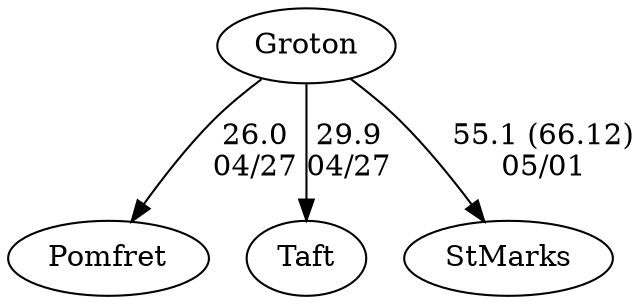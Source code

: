 digraph boys5foursGroton {Pomfret [URL="boys5foursGrotonPomfret.html"];Taft [URL="boys5foursGrotonTaft.html"];Groton [URL="boys5foursGrotonGroton.html"];StMarks [URL="boys5foursGrotonStMarks.html"];Groton -> Pomfret[label="26.0
04/27", weight="74", tooltip="NEIRA Boys ,Pomfret v. Groton, Taft			
Distance: 1500 Conditions: At the start, crossing tailwinds of ~10MPH. Winds shifted to a mostly tail after first 500M of ~15MPH, with occasional gusts 20 to 25. Water was choppy after the first 500M all the way to finish line. Comments: Race order: B4, B3, B5, B2, B1 (with girls' races interspersed).
Winds made aligning starts challenging. Commendable job by aligner. B2 crews were roughly 30ft. over the line at the start. Course steering was challenging for almost all crews. Wind also affected crews as many drifted into other lanes, though no significant impediments that impacted finish order were detected.
None", URL="https://www.row2k.com/results/resultspage.cfm?UID=DE911428BA7DE499F2D28BF6D23E48AA&cat=1", random="random"]; 
Groton -> Taft[label="29.9
04/27", weight="71", tooltip="NEIRA Boys ,Pomfret v. Groton, Taft			
Distance: 1500 Conditions: At the start, crossing tailwinds of ~10MPH. Winds shifted to a mostly tail after first 500M of ~15MPH, with occasional gusts 20 to 25. Water was choppy after the first 500M all the way to finish line. Comments: Race order: B4, B3, B5, B2, B1 (with girls' races interspersed).
Winds made aligning starts challenging. Commendable job by aligner. B2 crews were roughly 30ft. over the line at the start. Course steering was challenging for almost all crews. Wind also affected crews as many drifted into other lanes, though no significant impediments that impacted finish order were detected.
None", URL="https://www.row2k.com/results/resultspage.cfm?UID=DE911428BA7DE499F2D28BF6D23E48AA&cat=1", random="random"]; 
Groton -> StMarks[label="55.1 (66.12)
05/01", weight="45", tooltip="NEIRA Boys & Girls Fours,Groton JV vs. St. Marks JV			
Distance: 1250m Conditions: Due to downstream repair work on a dam, the river was very low and the was not much current. There was also very little wind or chop.
None", URL="https://www.row2k.com/results/resultspage.cfm?UID=7F0159CF3B59800CD4DF105B51503B4D&cat=5", random="random"]}